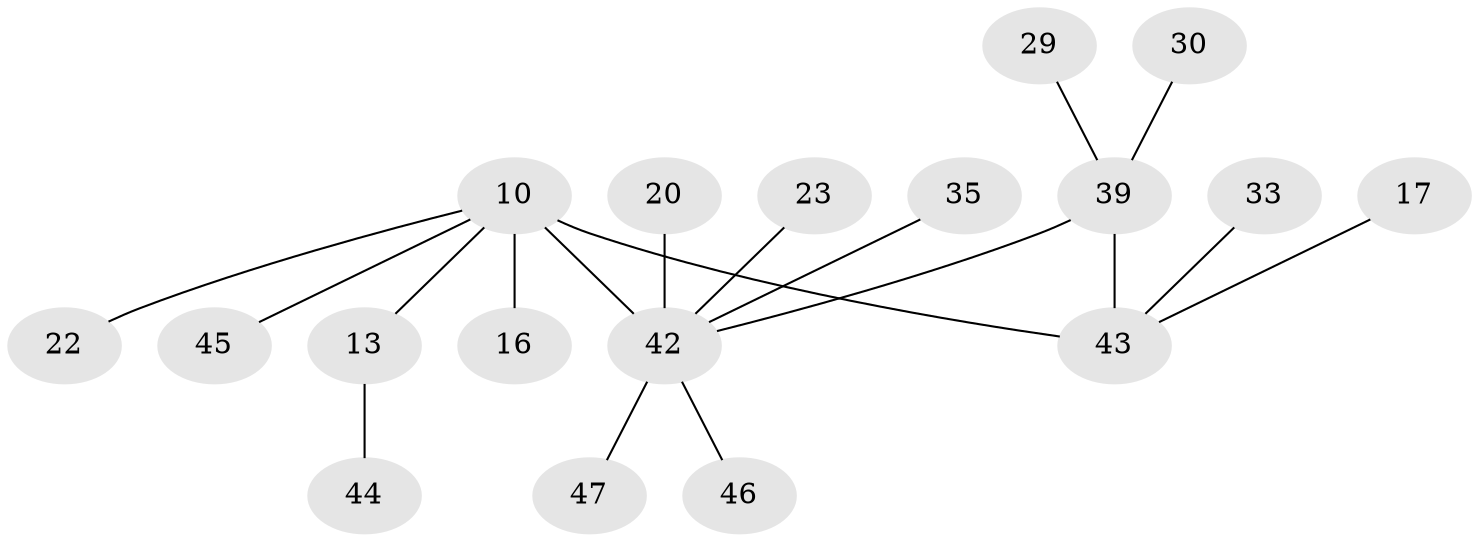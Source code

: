 // original degree distribution, {9: 0.02127659574468085, 6: 0.02127659574468085, 5: 0.06382978723404255, 4: 0.02127659574468085, 7: 0.0425531914893617, 3: 0.10638297872340426, 2: 0.19148936170212766, 11: 0.02127659574468085, 1: 0.5106382978723404}
// Generated by graph-tools (version 1.1) at 2025/58/03/04/25 21:58:55]
// undirected, 18 vertices, 18 edges
graph export_dot {
graph [start="1"]
  node [color=gray90,style=filled];
  10 [super="+8"];
  13;
  16;
  17;
  20;
  22;
  23;
  29;
  30 [super="+14"];
  33 [super="+31"];
  35;
  39 [super="+28+3+15+18+26"];
  42 [super="+6+25+40"];
  43 [super="+12"];
  44 [super="+24+27+32+36+37+41"];
  45 [super="+19"];
  46 [super="+38"];
  47;
  10 -- 13 [weight=2];
  10 -- 22;
  10 -- 43 [weight=2];
  10 -- 16;
  10 -- 42 [weight=9];
  10 -- 45;
  13 -- 44;
  17 -- 43;
  20 -- 42;
  23 -- 42;
  29 -- 39;
  30 -- 39;
  33 -- 43;
  35 -- 42;
  39 -- 42 [weight=2];
  39 -- 43;
  42 -- 47;
  42 -- 46;
}
